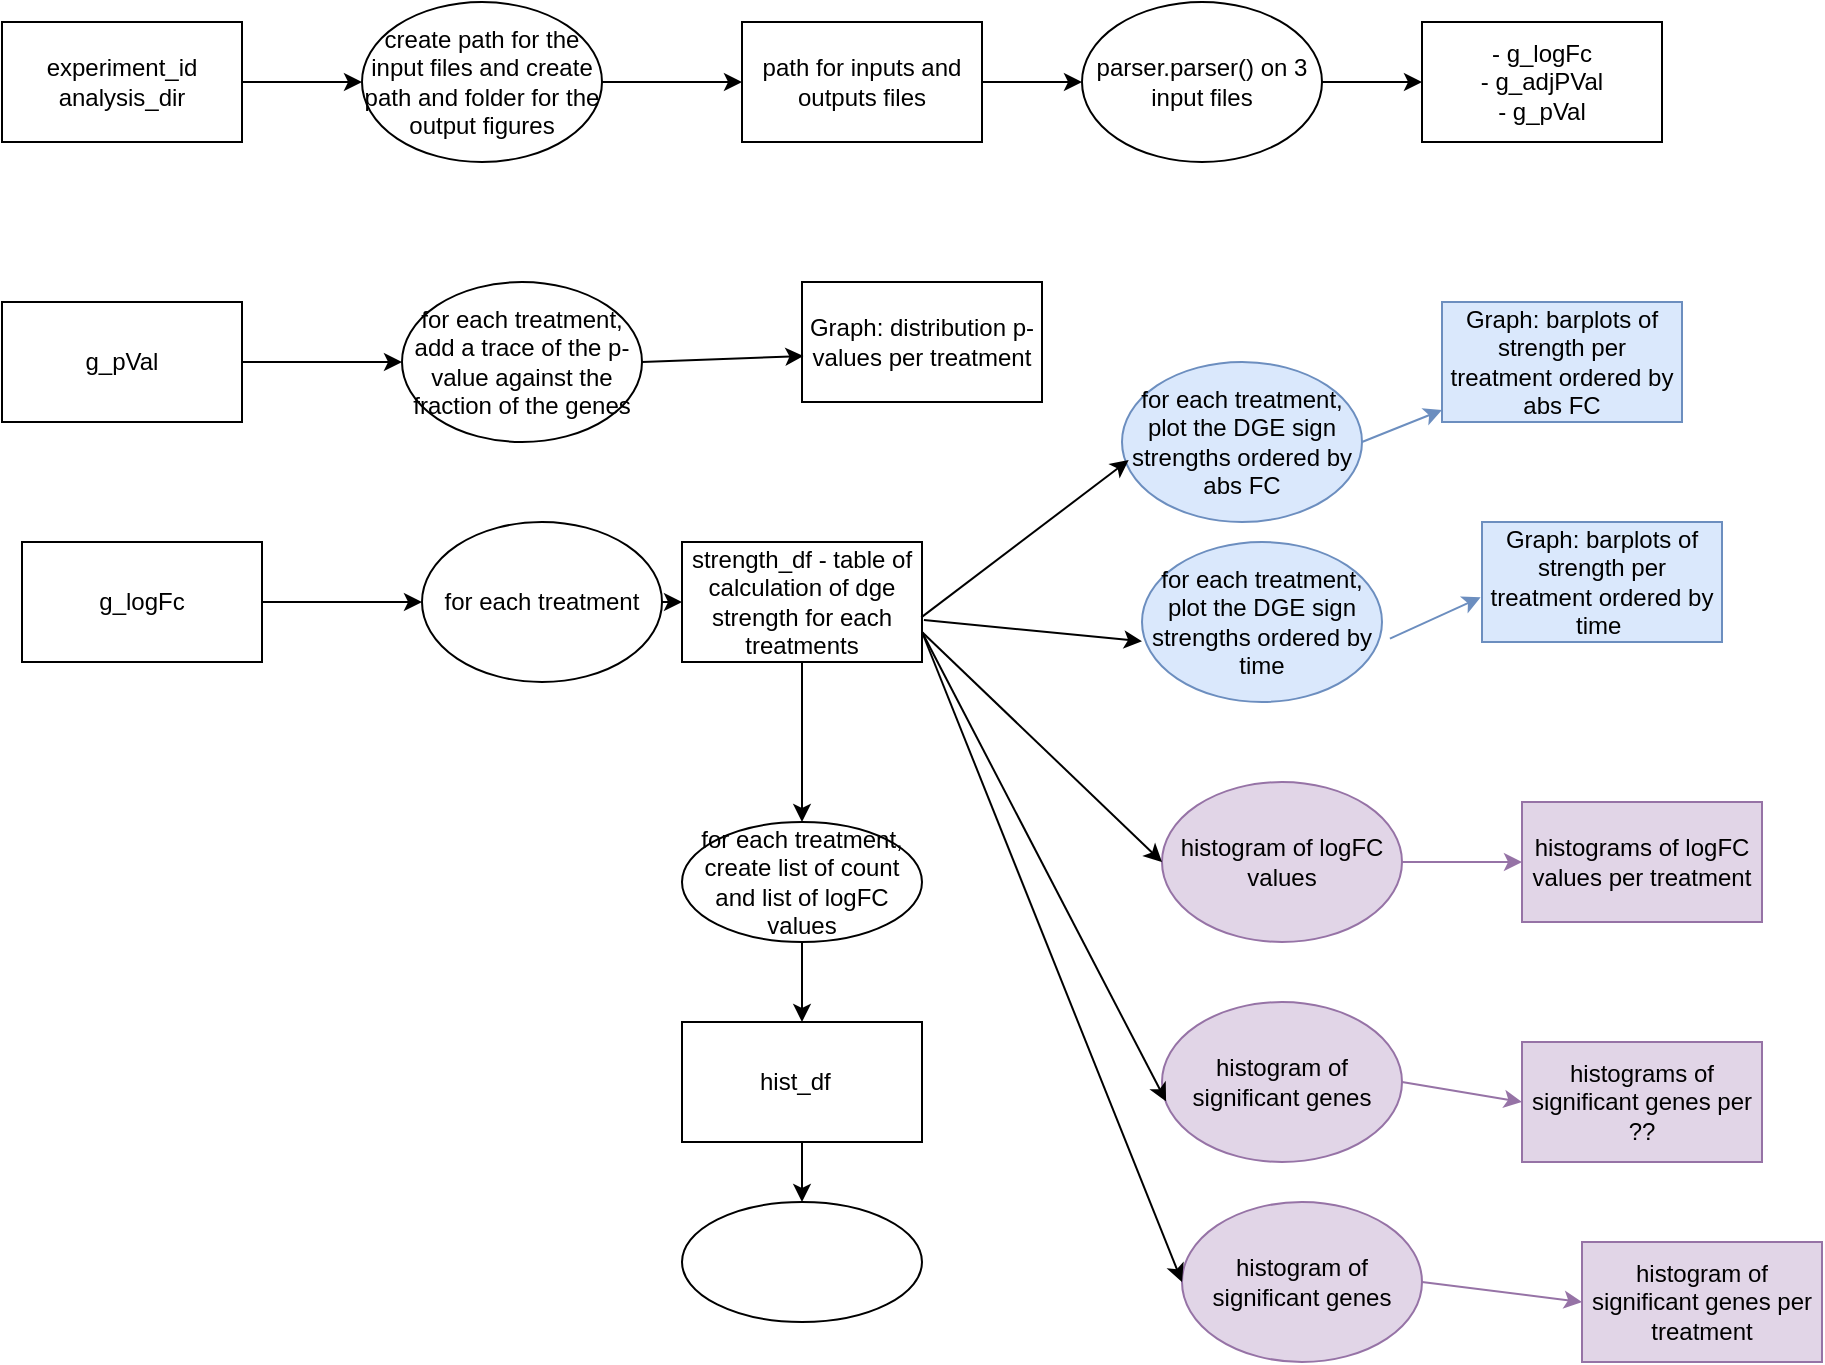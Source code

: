 <mxfile version="15.2.9" type="github">
  <diagram id="U4IgkTdNpWTFuwFA2swD" name="Page-1">
    <mxGraphModel dx="1006" dy="660" grid="1" gridSize="10" guides="1" tooltips="1" connect="1" arrows="1" fold="1" page="1" pageScale="1" pageWidth="850" pageHeight="1100" math="0" shadow="0">
      <root>
        <mxCell id="0" />
        <mxCell id="1" parent="0" />
        <mxCell id="tLHDV8wwJgTuE7Va9RZO-1" value="experiment_id&lt;br&gt;analysis_dir" style="rounded=0;whiteSpace=wrap;html=1;" parent="1" vertex="1">
          <mxGeometry x="10" y="80" width="120" height="60" as="geometry" />
        </mxCell>
        <mxCell id="tLHDV8wwJgTuE7Va9RZO-2" value="" style="endArrow=classic;html=1;entryX=0;entryY=0.5;entryDx=0;entryDy=0;exitX=1;exitY=0.5;exitDx=0;exitDy=0;" parent="1" source="tLHDV8wwJgTuE7Va9RZO-1" target="tLHDV8wwJgTuE7Va9RZO-3" edge="1">
          <mxGeometry width="50" height="50" relative="1" as="geometry">
            <mxPoint x="220" y="150" as="sourcePoint" />
            <mxPoint x="270" y="150" as="targetPoint" />
          </mxGeometry>
        </mxCell>
        <mxCell id="tLHDV8wwJgTuE7Va9RZO-3" value="create path for the input files and create path and folder for the output figures" style="ellipse;whiteSpace=wrap;html=1;" parent="1" vertex="1">
          <mxGeometry x="190" y="70" width="120" height="80" as="geometry" />
        </mxCell>
        <mxCell id="tLHDV8wwJgTuE7Va9RZO-4" value="" style="endArrow=classic;html=1;exitX=1;exitY=0.5;exitDx=0;exitDy=0;entryX=0;entryY=0.5;entryDx=0;entryDy=0;" parent="1" source="tLHDV8wwJgTuE7Va9RZO-3" target="tLHDV8wwJgTuE7Va9RZO-5" edge="1">
          <mxGeometry width="50" height="50" relative="1" as="geometry">
            <mxPoint x="240" y="370" as="sourcePoint" />
            <mxPoint x="430" y="150" as="targetPoint" />
          </mxGeometry>
        </mxCell>
        <mxCell id="tLHDV8wwJgTuE7Va9RZO-5" value="path for inputs and outputs files" style="rounded=0;whiteSpace=wrap;html=1;" parent="1" vertex="1">
          <mxGeometry x="380" y="80" width="120" height="60" as="geometry" />
        </mxCell>
        <mxCell id="tLHDV8wwJgTuE7Va9RZO-6" value="" style="endArrow=classic;html=1;exitX=1;exitY=0.5;exitDx=0;exitDy=0;exitPerimeter=0;" parent="1" source="tLHDV8wwJgTuE7Va9RZO-5" target="tLHDV8wwJgTuE7Va9RZO-7" edge="1">
          <mxGeometry width="50" height="50" relative="1" as="geometry">
            <mxPoint x="240" y="370" as="sourcePoint" />
            <mxPoint x="650" y="150" as="targetPoint" />
          </mxGeometry>
        </mxCell>
        <mxCell id="tLHDV8wwJgTuE7Va9RZO-7" value="parser.parser() on 3 input files" style="ellipse;whiteSpace=wrap;html=1;" parent="1" vertex="1">
          <mxGeometry x="550" y="70" width="120" height="80" as="geometry" />
        </mxCell>
        <mxCell id="tLHDV8wwJgTuE7Va9RZO-8" value="" style="endArrow=classic;html=1;exitX=1;exitY=0.5;exitDx=0;exitDy=0;" parent="1" source="tLHDV8wwJgTuE7Va9RZO-7" target="tLHDV8wwJgTuE7Va9RZO-9" edge="1">
          <mxGeometry width="50" height="50" relative="1" as="geometry">
            <mxPoint x="480" y="360" as="sourcePoint" />
            <mxPoint x="530" y="310" as="targetPoint" />
          </mxGeometry>
        </mxCell>
        <mxCell id="tLHDV8wwJgTuE7Va9RZO-9" value="-&amp;nbsp;g_logFc&lt;br&gt;-&amp;nbsp;g_adjPVal&lt;br&gt;-&amp;nbsp;g_pVal" style="rounded=0;whiteSpace=wrap;html=1;" parent="1" vertex="1">
          <mxGeometry x="720" y="80" width="120" height="60" as="geometry" />
        </mxCell>
        <mxCell id="tLHDV8wwJgTuE7Va9RZO-10" value="g_pVal" style="rounded=0;whiteSpace=wrap;html=1;" parent="1" vertex="1">
          <mxGeometry x="10" y="220" width="120" height="60" as="geometry" />
        </mxCell>
        <mxCell id="tLHDV8wwJgTuE7Va9RZO-11" value="for each treatment,&lt;br&gt;add a trace of the p-value against the fraction of the genes" style="ellipse;whiteSpace=wrap;html=1;" parent="1" vertex="1">
          <mxGeometry x="210" y="210" width="120" height="80" as="geometry" />
        </mxCell>
        <mxCell id="tLHDV8wwJgTuE7Va9RZO-12" value="" style="endArrow=classic;html=1;exitX=1;exitY=0.5;exitDx=0;exitDy=0;entryX=0;entryY=0.5;entryDx=0;entryDy=0;" parent="1" source="tLHDV8wwJgTuE7Va9RZO-10" target="tLHDV8wwJgTuE7Va9RZO-11" edge="1">
          <mxGeometry width="50" height="50" relative="1" as="geometry">
            <mxPoint x="400" y="360" as="sourcePoint" />
            <mxPoint x="450" y="310" as="targetPoint" />
          </mxGeometry>
        </mxCell>
        <mxCell id="tLHDV8wwJgTuE7Va9RZO-13" value="Graph: distribution p-values per treatment" style="rounded=0;whiteSpace=wrap;html=1;" parent="1" vertex="1">
          <mxGeometry x="410" y="210" width="120" height="60" as="geometry" />
        </mxCell>
        <mxCell id="tLHDV8wwJgTuE7Va9RZO-14" value="" style="endArrow=classic;html=1;entryX=0.006;entryY=0.617;entryDx=0;entryDy=0;entryPerimeter=0;exitX=1;exitY=0.5;exitDx=0;exitDy=0;" parent="1" source="tLHDV8wwJgTuE7Va9RZO-11" target="tLHDV8wwJgTuE7Va9RZO-13" edge="1">
          <mxGeometry width="50" height="50" relative="1" as="geometry">
            <mxPoint x="340" y="400" as="sourcePoint" />
            <mxPoint x="450" y="290" as="targetPoint" />
          </mxGeometry>
        </mxCell>
        <mxCell id="tLHDV8wwJgTuE7Va9RZO-15" value="g_logFc" style="rounded=0;whiteSpace=wrap;html=1;" parent="1" vertex="1">
          <mxGeometry x="20" y="340" width="120" height="60" as="geometry" />
        </mxCell>
        <mxCell id="tLHDV8wwJgTuE7Va9RZO-16" value="for each treatment" style="ellipse;whiteSpace=wrap;html=1;" parent="1" vertex="1">
          <mxGeometry x="220" y="330" width="120" height="80" as="geometry" />
        </mxCell>
        <mxCell id="tLHDV8wwJgTuE7Va9RZO-17" value="" style="endArrow=classic;html=1;exitX=1;exitY=0.5;exitDx=0;exitDy=0;entryX=0;entryY=0.5;entryDx=0;entryDy=0;" parent="1" source="tLHDV8wwJgTuE7Va9RZO-15" target="tLHDV8wwJgTuE7Va9RZO-16" edge="1">
          <mxGeometry width="50" height="50" relative="1" as="geometry">
            <mxPoint x="400" y="340" as="sourcePoint" />
            <mxPoint x="450" y="290" as="targetPoint" />
          </mxGeometry>
        </mxCell>
        <mxCell id="tUvA7MmogW0Fkp_yMYfX-3" value="" style="edgeStyle=orthogonalEdgeStyle;rounded=0;orthogonalLoop=1;jettySize=auto;html=1;" edge="1" parent="1" source="tLHDV8wwJgTuE7Va9RZO-18" target="tUvA7MmogW0Fkp_yMYfX-2">
          <mxGeometry relative="1" as="geometry" />
        </mxCell>
        <mxCell id="tLHDV8wwJgTuE7Va9RZO-18" value="strength_df - table of calculation of dge strength for each treatments" style="rounded=0;whiteSpace=wrap;html=1;" parent="1" vertex="1">
          <mxGeometry x="350" y="340" width="120" height="60" as="geometry" />
        </mxCell>
        <mxCell id="tLHDV8wwJgTuE7Va9RZO-19" value="" style="endArrow=classic;html=1;exitX=1;exitY=0.5;exitDx=0;exitDy=0;entryX=0;entryY=0.5;entryDx=0;entryDy=0;" parent="1" source="tLHDV8wwJgTuE7Va9RZO-16" target="tLHDV8wwJgTuE7Va9RZO-18" edge="1">
          <mxGeometry width="50" height="50" relative="1" as="geometry">
            <mxPoint x="400" y="310" as="sourcePoint" />
            <mxPoint x="450" y="260" as="targetPoint" />
          </mxGeometry>
        </mxCell>
        <mxCell id="tLHDV8wwJgTuE7Va9RZO-20" value="&lt;span&gt;for each treatment,&lt;/span&gt;&lt;br&gt;&lt;span&gt;plot the DGE sign strengths ordered by abs FC&lt;/span&gt;" style="ellipse;whiteSpace=wrap;html=1;fillColor=#dae8fc;strokeColor=#6c8ebf;" parent="1" vertex="1">
          <mxGeometry x="570" y="250" width="120" height="80" as="geometry" />
        </mxCell>
        <mxCell id="tLHDV8wwJgTuE7Va9RZO-21" value="&lt;span&gt;Graph: barplots of strength per treatment ordered by abs FC&lt;/span&gt;" style="rounded=0;whiteSpace=wrap;html=1;fillColor=#dae8fc;strokeColor=#6c8ebf;" parent="1" vertex="1">
          <mxGeometry x="730" y="220" width="120" height="60" as="geometry" />
        </mxCell>
        <mxCell id="tLHDV8wwJgTuE7Va9RZO-22" value="" style="endArrow=classic;html=1;exitX=0.997;exitY=0.628;exitDx=0;exitDy=0;exitPerimeter=0;entryX=0.028;entryY=0.613;entryDx=0;entryDy=0;entryPerimeter=0;" parent="1" source="tLHDV8wwJgTuE7Va9RZO-18" target="tLHDV8wwJgTuE7Va9RZO-20" edge="1">
          <mxGeometry width="50" height="50" relative="1" as="geometry">
            <mxPoint x="400" y="310" as="sourcePoint" />
            <mxPoint x="450" y="260" as="targetPoint" />
          </mxGeometry>
        </mxCell>
        <mxCell id="tLHDV8wwJgTuE7Va9RZO-23" value="" style="endArrow=classic;html=1;exitX=1;exitY=0.5;exitDx=0;exitDy=0;fillColor=#dae8fc;strokeColor=#6c8ebf;" parent="1" source="tLHDV8wwJgTuE7Va9RZO-20" target="tLHDV8wwJgTuE7Va9RZO-21" edge="1">
          <mxGeometry width="50" height="50" relative="1" as="geometry">
            <mxPoint x="400" y="310" as="sourcePoint" />
            <mxPoint x="450" y="260" as="targetPoint" />
          </mxGeometry>
        </mxCell>
        <mxCell id="tLHDV8wwJgTuE7Va9RZO-24" value="for each treatment,&lt;br&gt;plot the DGE sign strengths ordered by time" style="ellipse;whiteSpace=wrap;html=1;fillColor=#dae8fc;strokeColor=#6c8ebf;" parent="1" vertex="1">
          <mxGeometry x="580" y="340" width="120" height="80" as="geometry" />
        </mxCell>
        <mxCell id="tLHDV8wwJgTuE7Va9RZO-25" value="&lt;span&gt;Graph: barplots of strength per treatment ordered by time&amp;nbsp;&lt;/span&gt;" style="rounded=0;whiteSpace=wrap;html=1;fillColor=#dae8fc;strokeColor=#6c8ebf;" parent="1" vertex="1">
          <mxGeometry x="750" y="330" width="120" height="60" as="geometry" />
        </mxCell>
        <mxCell id="tLHDV8wwJgTuE7Va9RZO-26" value="" style="endArrow=classic;html=1;exitX=1.008;exitY=0.65;exitDx=0;exitDy=0;exitPerimeter=0;entryX=0;entryY=0.621;entryDx=0;entryDy=0;entryPerimeter=0;" parent="1" source="tLHDV8wwJgTuE7Va9RZO-18" target="tLHDV8wwJgTuE7Va9RZO-24" edge="1">
          <mxGeometry width="50" height="50" relative="1" as="geometry">
            <mxPoint x="680" y="510" as="sourcePoint" />
            <mxPoint x="730" y="460" as="targetPoint" />
          </mxGeometry>
        </mxCell>
        <mxCell id="tLHDV8wwJgTuE7Va9RZO-27" value="" style="endArrow=classic;html=1;entryX=-0.006;entryY=0.628;entryDx=0;entryDy=0;entryPerimeter=0;exitX=1.033;exitY=0.604;exitDx=0;exitDy=0;exitPerimeter=0;fillColor=#dae8fc;strokeColor=#6c8ebf;" parent="1" source="tLHDV8wwJgTuE7Va9RZO-24" target="tLHDV8wwJgTuE7Va9RZO-25" edge="1">
          <mxGeometry width="50" height="50" relative="1" as="geometry">
            <mxPoint x="690" y="520" as="sourcePoint" />
            <mxPoint x="740" y="470" as="targetPoint" />
          </mxGeometry>
        </mxCell>
        <mxCell id="tLHDV8wwJgTuE7Va9RZO-28" value="histogram of logFC values" style="ellipse;whiteSpace=wrap;html=1;fillColor=#e1d5e7;strokeColor=#9673a6;" parent="1" vertex="1">
          <mxGeometry x="590" y="460" width="120" height="80" as="geometry" />
        </mxCell>
        <mxCell id="tLHDV8wwJgTuE7Va9RZO-29" value="" style="endArrow=classic;html=1;entryX=0;entryY=0.5;entryDx=0;entryDy=0;exitX=1;exitY=0.75;exitDx=0;exitDy=0;" parent="1" source="tLHDV8wwJgTuE7Va9RZO-18" target="tLHDV8wwJgTuE7Va9RZO-28" edge="1">
          <mxGeometry width="50" height="50" relative="1" as="geometry">
            <mxPoint x="480" y="560" as="sourcePoint" />
            <mxPoint x="530" y="490" as="targetPoint" />
          </mxGeometry>
        </mxCell>
        <mxCell id="tLHDV8wwJgTuE7Va9RZO-30" value="&lt;span&gt;histograms of logFC values per treatment&lt;/span&gt;" style="rounded=0;whiteSpace=wrap;html=1;fillColor=#e1d5e7;strokeColor=#9673a6;" parent="1" vertex="1">
          <mxGeometry x="770" y="470" width="120" height="60" as="geometry" />
        </mxCell>
        <mxCell id="tLHDV8wwJgTuE7Va9RZO-31" value="" style="endArrow=classic;html=1;exitX=1;exitY=0.5;exitDx=0;exitDy=0;entryX=0;entryY=0.5;entryDx=0;entryDy=0;fillColor=#e1d5e7;strokeColor=#9673a6;" parent="1" source="tLHDV8wwJgTuE7Va9RZO-28" target="tLHDV8wwJgTuE7Va9RZO-30" edge="1">
          <mxGeometry width="50" height="50" relative="1" as="geometry">
            <mxPoint x="450" y="400" as="sourcePoint" />
            <mxPoint x="500" y="350" as="targetPoint" />
          </mxGeometry>
        </mxCell>
        <mxCell id="tLHDV8wwJgTuE7Va9RZO-32" value="histogram of significant genes" style="ellipse;whiteSpace=wrap;html=1;fillColor=#e1d5e7;strokeColor=#9673a6;" parent="1" vertex="1">
          <mxGeometry x="590" y="570" width="120" height="80" as="geometry" />
        </mxCell>
        <mxCell id="tLHDV8wwJgTuE7Va9RZO-33" value="histogram of significant genes" style="ellipse;whiteSpace=wrap;html=1;fillColor=#e1d5e7;strokeColor=#9673a6;" parent="1" vertex="1">
          <mxGeometry x="600" y="670" width="120" height="80" as="geometry" />
        </mxCell>
        <mxCell id="tLHDV8wwJgTuE7Va9RZO-34" value="histograms of significant genes per&lt;br&gt;??" style="rounded=0;whiteSpace=wrap;html=1;fillColor=#e1d5e7;strokeColor=#9673a6;" parent="1" vertex="1">
          <mxGeometry x="770" y="590" width="120" height="60" as="geometry" />
        </mxCell>
        <mxCell id="tLHDV8wwJgTuE7Va9RZO-35" value="" style="endArrow=classic;html=1;exitX=1;exitY=0.75;exitDx=0;exitDy=0;entryX=0.017;entryY=0.621;entryDx=0;entryDy=0;entryPerimeter=0;" parent="1" source="tLHDV8wwJgTuE7Va9RZO-18" target="tLHDV8wwJgTuE7Va9RZO-32" edge="1">
          <mxGeometry width="50" height="50" relative="1" as="geometry">
            <mxPoint x="450" y="630" as="sourcePoint" />
            <mxPoint x="500" y="580" as="targetPoint" />
          </mxGeometry>
        </mxCell>
        <mxCell id="tLHDV8wwJgTuE7Va9RZO-36" value="" style="endArrow=classic;html=1;exitX=1;exitY=0.75;exitDx=0;exitDy=0;entryX=0;entryY=0.5;entryDx=0;entryDy=0;" parent="1" source="tLHDV8wwJgTuE7Va9RZO-18" target="tLHDV8wwJgTuE7Va9RZO-33" edge="1">
          <mxGeometry width="50" height="50" relative="1" as="geometry">
            <mxPoint x="450" y="630" as="sourcePoint" />
            <mxPoint x="500" y="580" as="targetPoint" />
          </mxGeometry>
        </mxCell>
        <mxCell id="tLHDV8wwJgTuE7Va9RZO-37" value="" style="endArrow=classic;html=1;exitX=1;exitY=0.5;exitDx=0;exitDy=0;entryX=0;entryY=0.5;entryDx=0;entryDy=0;fillColor=#e1d5e7;strokeColor=#9673a6;" parent="1" source="tLHDV8wwJgTuE7Va9RZO-32" target="tLHDV8wwJgTuE7Va9RZO-34" edge="1">
          <mxGeometry width="50" height="50" relative="1" as="geometry">
            <mxPoint x="450" y="630" as="sourcePoint" />
            <mxPoint x="500" y="580" as="targetPoint" />
          </mxGeometry>
        </mxCell>
        <mxCell id="tLHDV8wwJgTuE7Va9RZO-38" value="" style="endArrow=classic;html=1;exitX=1;exitY=0.5;exitDx=0;exitDy=0;entryX=0;entryY=0.5;entryDx=0;entryDy=0;fillColor=#e1d5e7;strokeColor=#9673a6;" parent="1" source="tLHDV8wwJgTuE7Va9RZO-33" edge="1" target="tUvA7MmogW0Fkp_yMYfX-1">
          <mxGeometry width="50" height="50" relative="1" as="geometry">
            <mxPoint x="450" y="630" as="sourcePoint" />
            <mxPoint x="790" y="720" as="targetPoint" />
          </mxGeometry>
        </mxCell>
        <mxCell id="tUvA7MmogW0Fkp_yMYfX-1" value="histogram of significant genes per treatment" style="rounded=0;whiteSpace=wrap;html=1;fillColor=#e1d5e7;strokeColor=#9673a6;" vertex="1" parent="1">
          <mxGeometry x="800" y="690" width="120" height="60" as="geometry" />
        </mxCell>
        <mxCell id="tUvA7MmogW0Fkp_yMYfX-5" value="" style="edgeStyle=orthogonalEdgeStyle;rounded=0;orthogonalLoop=1;jettySize=auto;html=1;" edge="1" parent="1" source="tUvA7MmogW0Fkp_yMYfX-2" target="tUvA7MmogW0Fkp_yMYfX-4">
          <mxGeometry relative="1" as="geometry" />
        </mxCell>
        <mxCell id="tUvA7MmogW0Fkp_yMYfX-2" value="for each treatment, create list of count and list of logFC values" style="ellipse;whiteSpace=wrap;html=1;rounded=0;" vertex="1" parent="1">
          <mxGeometry x="350" y="480" width="120" height="60" as="geometry" />
        </mxCell>
        <mxCell id="tUvA7MmogW0Fkp_yMYfX-7" value="" style="edgeStyle=orthogonalEdgeStyle;rounded=0;orthogonalLoop=1;jettySize=auto;html=1;" edge="1" parent="1" source="tUvA7MmogW0Fkp_yMYfX-4" target="tUvA7MmogW0Fkp_yMYfX-6">
          <mxGeometry relative="1" as="geometry" />
        </mxCell>
        <mxCell id="tUvA7MmogW0Fkp_yMYfX-4" value="hist_df&amp;nbsp;&amp;nbsp;" style="whiteSpace=wrap;html=1;rounded=0;" vertex="1" parent="1">
          <mxGeometry x="350" y="580" width="120" height="60" as="geometry" />
        </mxCell>
        <mxCell id="tUvA7MmogW0Fkp_yMYfX-6" value="" style="ellipse;whiteSpace=wrap;html=1;rounded=0;" vertex="1" parent="1">
          <mxGeometry x="350" y="670" width="120" height="60" as="geometry" />
        </mxCell>
      </root>
    </mxGraphModel>
  </diagram>
</mxfile>
